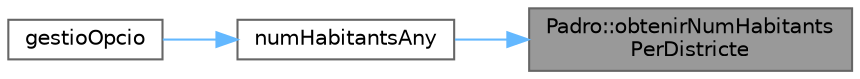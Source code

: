 digraph "Padro::obtenirNumHabitantsPerDistricte"
{
 // LATEX_PDF_SIZE
  bgcolor="transparent";
  edge [fontname=Helvetica,fontsize=10,labelfontname=Helvetica,labelfontsize=10];
  node [fontname=Helvetica,fontsize=10,shape=box,height=0.2,width=0.4];
  rankdir="RL";
  Node1 [id="Node000001",label="Padro::obtenirNumHabitants\lPerDistricte",height=0.2,width=0.4,color="gray40", fillcolor="grey60", style="filled", fontcolor="black",tooltip="Obtiene el número de habitantes por distrito en un año específico."];
  Node1 -> Node2 [id="edge3_Node000001_Node000002",dir="back",color="steelblue1",style="solid",tooltip=" "];
  Node2 [id="Node000002",label="numHabitantsAny",height=0.2,width=0.4,color="grey40", fillcolor="white", style="filled",URL="$main_8cpp.html#a68c5f813ee540c41425442ef8d279295",tooltip="Obtiene el número de habitantes de un año específico."];
  Node2 -> Node3 [id="edge4_Node000002_Node000003",dir="back",color="steelblue1",style="solid",tooltip=" "];
  Node3 [id="Node000003",label="gestioOpcio",height=0.2,width=0.4,color="grey40", fillcolor="white", style="filled",URL="$main_8cpp.html#a5289933794b2beb79f44578f8d07af19",tooltip="Gestiona las opciones seleccionadas por el usuario."];
}
